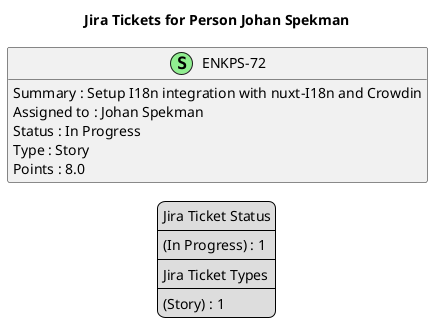 @startuml
'https://plantuml.com/class-diagram

' GENERATE CLASS DIAGRAM ===========
' Generated at    : Tue May 14 10:46:39 CEST 2024

title Jira Tickets for Person Johan Spekman
hide empty members

legend
Jira Ticket Status
----
(In Progress) : 1
----
Jira Ticket Types
----
(Story) : 1
end legend


' Tickets =======
class "ENKPS-72" << (S,lightgreen) >> {
  Summary : Setup I18n integration with nuxt-I18n and Crowdin
  Assigned to : Johan Spekman
  Status : In Progress
  Type : Story
  Points : 8.0
}



' Links =======


@enduml
